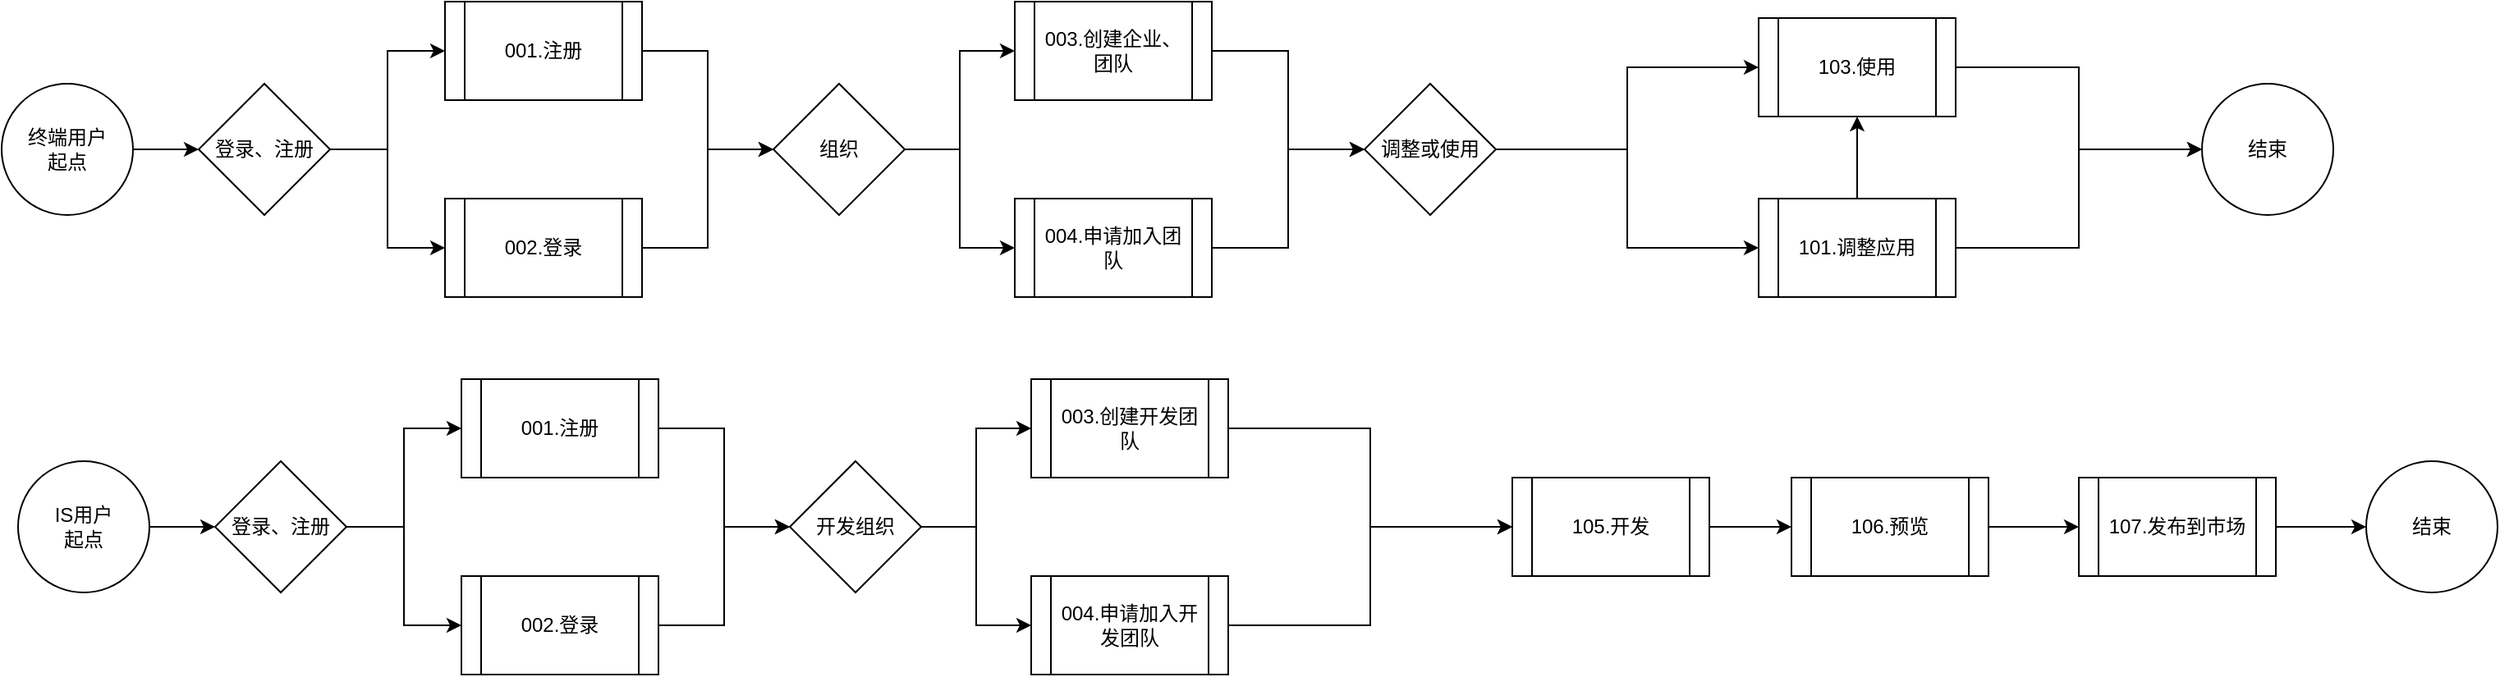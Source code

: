 <mxfile pages="1" version="11.2.5" type="github"><diagram id="8Ypa42wd9eSPudKeg5vt" name="Page-1"><mxGraphModel dx="830" dy="641" grid="1" gridSize="10" guides="1" tooltips="1" connect="1" arrows="1" fold="1" page="1" pageScale="1" pageWidth="827" pageHeight="1169" math="0" shadow="0"><root><mxCell id="0"/><mxCell id="1" parent="0"/><mxCell id="i9PgADbxXDB1dc4d_lo2-8" style="edgeStyle=orthogonalEdgeStyle;rounded=0;orthogonalLoop=1;jettySize=auto;html=1;exitX=1;exitY=0.5;exitDx=0;exitDy=0;entryX=0;entryY=0.5;entryDx=0;entryDy=0;" parent="1" source="i9PgADbxXDB1dc4d_lo2-2" target="i9PgADbxXDB1dc4d_lo2-3" edge="1"><mxGeometry relative="1" as="geometry"/></mxCell><mxCell id="i9PgADbxXDB1dc4d_lo2-2" value="终端用户&lt;br&gt;起点" style="ellipse;whiteSpace=wrap;html=1;aspect=fixed;" parent="1" vertex="1"><mxGeometry x="90" y="60" width="80" height="80" as="geometry"/></mxCell><mxCell id="i9PgADbxXDB1dc4d_lo2-9" style="edgeStyle=orthogonalEdgeStyle;rounded=0;orthogonalLoop=1;jettySize=auto;html=1;exitX=1;exitY=0.5;exitDx=0;exitDy=0;entryX=0;entryY=0.5;entryDx=0;entryDy=0;" parent="1" source="i9PgADbxXDB1dc4d_lo2-3" target="i9PgADbxXDB1dc4d_lo2-4" edge="1"><mxGeometry relative="1" as="geometry"/></mxCell><mxCell id="i9PgADbxXDB1dc4d_lo2-10" style="edgeStyle=orthogonalEdgeStyle;rounded=0;orthogonalLoop=1;jettySize=auto;html=1;exitX=1;exitY=0.5;exitDx=0;exitDy=0;entryX=0;entryY=0.5;entryDx=0;entryDy=0;" parent="1" source="i9PgADbxXDB1dc4d_lo2-3" target="i9PgADbxXDB1dc4d_lo2-5" edge="1"><mxGeometry relative="1" as="geometry"/></mxCell><mxCell id="i9PgADbxXDB1dc4d_lo2-3" value="登录、注册" style="rhombus;whiteSpace=wrap;html=1;" parent="1" vertex="1"><mxGeometry x="210" y="60" width="80" height="80" as="geometry"/></mxCell><mxCell id="i9PgADbxXDB1dc4d_lo2-11" style="edgeStyle=orthogonalEdgeStyle;rounded=0;orthogonalLoop=1;jettySize=auto;html=1;exitX=1;exitY=0.5;exitDx=0;exitDy=0;entryX=0;entryY=0.5;entryDx=0;entryDy=0;" parent="1" source="i9PgADbxXDB1dc4d_lo2-4" target="i9PgADbxXDB1dc4d_lo2-6" edge="1"><mxGeometry relative="1" as="geometry"/></mxCell><mxCell id="i9PgADbxXDB1dc4d_lo2-4" value="001.注册" style="shape=process;whiteSpace=wrap;html=1;backgroundOutline=1;" parent="1" vertex="1"><mxGeometry x="360" y="10" width="120" height="60" as="geometry"/></mxCell><mxCell id="i9PgADbxXDB1dc4d_lo2-12" style="edgeStyle=orthogonalEdgeStyle;rounded=0;orthogonalLoop=1;jettySize=auto;html=1;exitX=1;exitY=0.5;exitDx=0;exitDy=0;entryX=0;entryY=0.5;entryDx=0;entryDy=0;" parent="1" source="i9PgADbxXDB1dc4d_lo2-5" target="i9PgADbxXDB1dc4d_lo2-6" edge="1"><mxGeometry relative="1" as="geometry"/></mxCell><mxCell id="i9PgADbxXDB1dc4d_lo2-5" value="002.登录" style="shape=process;whiteSpace=wrap;html=1;backgroundOutline=1;" parent="1" vertex="1"><mxGeometry x="360" y="130" width="120" height="60" as="geometry"/></mxCell><mxCell id="W_Wnz2TwPvjFHkkF3MYJ-1" style="edgeStyle=orthogonalEdgeStyle;rounded=0;orthogonalLoop=1;jettySize=auto;html=1;exitX=1;exitY=0.5;exitDx=0;exitDy=0;entryX=0;entryY=0.5;entryDx=0;entryDy=0;" parent="1" source="i9PgADbxXDB1dc4d_lo2-6" target="i9PgADbxXDB1dc4d_lo2-13" edge="1"><mxGeometry relative="1" as="geometry"/></mxCell><mxCell id="W_Wnz2TwPvjFHkkF3MYJ-2" style="edgeStyle=orthogonalEdgeStyle;rounded=0;orthogonalLoop=1;jettySize=auto;html=1;exitX=1;exitY=0.5;exitDx=0;exitDy=0;entryX=0;entryY=0.5;entryDx=0;entryDy=0;" parent="1" source="i9PgADbxXDB1dc4d_lo2-6" target="i9PgADbxXDB1dc4d_lo2-14" edge="1"><mxGeometry relative="1" as="geometry"/></mxCell><mxCell id="i9PgADbxXDB1dc4d_lo2-6" value="组织" style="rhombus;whiteSpace=wrap;html=1;" parent="1" vertex="1"><mxGeometry x="560" y="60" width="80" height="80" as="geometry"/></mxCell><mxCell id="W_Wnz2TwPvjFHkkF3MYJ-4" style="edgeStyle=orthogonalEdgeStyle;rounded=0;orthogonalLoop=1;jettySize=auto;html=1;exitX=1;exitY=0.5;exitDx=0;exitDy=0;entryX=0;entryY=0.5;entryDx=0;entryDy=0;" parent="1" source="i9PgADbxXDB1dc4d_lo2-13" target="W_Wnz2TwPvjFHkkF3MYJ-3" edge="1"><mxGeometry relative="1" as="geometry"/></mxCell><mxCell id="i9PgADbxXDB1dc4d_lo2-13" value="003.创建企业、团队" style="shape=process;whiteSpace=wrap;html=1;backgroundOutline=1;" parent="1" vertex="1"><mxGeometry x="707" y="10" width="120" height="60" as="geometry"/></mxCell><mxCell id="W_Wnz2TwPvjFHkkF3MYJ-5" style="edgeStyle=orthogonalEdgeStyle;rounded=0;orthogonalLoop=1;jettySize=auto;html=1;exitX=1;exitY=0.5;exitDx=0;exitDy=0;entryX=0;entryY=0.5;entryDx=0;entryDy=0;" parent="1" source="i9PgADbxXDB1dc4d_lo2-14" target="W_Wnz2TwPvjFHkkF3MYJ-3" edge="1"><mxGeometry relative="1" as="geometry"/></mxCell><mxCell id="i9PgADbxXDB1dc4d_lo2-14" value="004.申请加入团队" style="shape=process;whiteSpace=wrap;html=1;backgroundOutline=1;" parent="1" vertex="1"><mxGeometry x="707" y="130" width="120" height="60" as="geometry"/></mxCell><mxCell id="W_Wnz2TwPvjFHkkF3MYJ-10" style="edgeStyle=orthogonalEdgeStyle;rounded=0;orthogonalLoop=1;jettySize=auto;html=1;exitX=1;exitY=0.5;exitDx=0;exitDy=0;entryX=0;entryY=0.5;entryDx=0;entryDy=0;" parent="1" source="W_Wnz2TwPvjFHkkF3MYJ-3" target="W_Wnz2TwPvjFHkkF3MYJ-6" edge="1"><mxGeometry relative="1" as="geometry"/></mxCell><mxCell id="ASR6W-OFc3vXIleqyb9X-30" style="edgeStyle=orthogonalEdgeStyle;rounded=0;orthogonalLoop=1;jettySize=auto;html=1;exitX=1;exitY=0.5;exitDx=0;exitDy=0;entryX=0;entryY=0.5;entryDx=0;entryDy=0;" edge="1" parent="1" source="W_Wnz2TwPvjFHkkF3MYJ-3" target="W_Wnz2TwPvjFHkkF3MYJ-8"><mxGeometry relative="1" as="geometry"/></mxCell><mxCell id="W_Wnz2TwPvjFHkkF3MYJ-3" value="调整或使用" style="rhombus;whiteSpace=wrap;html=1;" parent="1" vertex="1"><mxGeometry x="920" y="60" width="80" height="80" as="geometry"/></mxCell><mxCell id="ASR6W-OFc3vXIleqyb9X-32" style="edgeStyle=orthogonalEdgeStyle;rounded=0;orthogonalLoop=1;jettySize=auto;html=1;exitX=1;exitY=0.5;exitDx=0;exitDy=0;entryX=0;entryY=0.5;entryDx=0;entryDy=0;" edge="1" parent="1" source="W_Wnz2TwPvjFHkkF3MYJ-6" target="W_Wnz2TwPvjFHkkF3MYJ-16"><mxGeometry relative="1" as="geometry"/></mxCell><mxCell id="W_Wnz2TwPvjFHkkF3MYJ-6" value="103.使用" style="shape=process;whiteSpace=wrap;html=1;backgroundOutline=1;" parent="1" vertex="1"><mxGeometry x="1160" y="20" width="120" height="60" as="geometry"/></mxCell><mxCell id="ASR6W-OFc3vXIleqyb9X-29" style="edgeStyle=orthogonalEdgeStyle;rounded=0;orthogonalLoop=1;jettySize=auto;html=1;exitX=1;exitY=0.5;exitDx=0;exitDy=0;" edge="1" parent="1" source="W_Wnz2TwPvjFHkkF3MYJ-8" target="W_Wnz2TwPvjFHkkF3MYJ-16"><mxGeometry relative="1" as="geometry"/></mxCell><mxCell id="ASR6W-OFc3vXIleqyb9X-31" style="edgeStyle=orthogonalEdgeStyle;rounded=0;orthogonalLoop=1;jettySize=auto;html=1;exitX=0.5;exitY=0;exitDx=0;exitDy=0;entryX=0.5;entryY=1;entryDx=0;entryDy=0;" edge="1" parent="1" source="W_Wnz2TwPvjFHkkF3MYJ-8" target="W_Wnz2TwPvjFHkkF3MYJ-6"><mxGeometry relative="1" as="geometry"/></mxCell><mxCell id="W_Wnz2TwPvjFHkkF3MYJ-8" value="101.调整应用" style="shape=process;whiteSpace=wrap;html=1;backgroundOutline=1;" parent="1" vertex="1"><mxGeometry x="1160" y="130" width="120" height="60" as="geometry"/></mxCell><mxCell id="W_Wnz2TwPvjFHkkF3MYJ-16" value="结束" style="ellipse;whiteSpace=wrap;html=1;aspect=fixed;" parent="1" vertex="1"><mxGeometry x="1430" y="60" width="80" height="80" as="geometry"/></mxCell><mxCell id="ASR6W-OFc3vXIleqyb9X-1" style="edgeStyle=orthogonalEdgeStyle;rounded=0;orthogonalLoop=1;jettySize=auto;html=1;exitX=1;exitY=0.5;exitDx=0;exitDy=0;entryX=0;entryY=0.5;entryDx=0;entryDy=0;" edge="1" parent="1" source="ASR6W-OFc3vXIleqyb9X-2" target="ASR6W-OFc3vXIleqyb9X-5"><mxGeometry relative="1" as="geometry"/></mxCell><mxCell id="ASR6W-OFc3vXIleqyb9X-2" value="IS用户&lt;br&gt;起点" style="ellipse;whiteSpace=wrap;html=1;aspect=fixed;" vertex="1" parent="1"><mxGeometry x="100" y="290" width="80" height="80" as="geometry"/></mxCell><mxCell id="ASR6W-OFc3vXIleqyb9X-3" style="edgeStyle=orthogonalEdgeStyle;rounded=0;orthogonalLoop=1;jettySize=auto;html=1;exitX=1;exitY=0.5;exitDx=0;exitDy=0;entryX=0;entryY=0.5;entryDx=0;entryDy=0;" edge="1" parent="1" source="ASR6W-OFc3vXIleqyb9X-5" target="ASR6W-OFc3vXIleqyb9X-7"><mxGeometry relative="1" as="geometry"/></mxCell><mxCell id="ASR6W-OFc3vXIleqyb9X-4" style="edgeStyle=orthogonalEdgeStyle;rounded=0;orthogonalLoop=1;jettySize=auto;html=1;exitX=1;exitY=0.5;exitDx=0;exitDy=0;entryX=0;entryY=0.5;entryDx=0;entryDy=0;" edge="1" parent="1" source="ASR6W-OFc3vXIleqyb9X-5" target="ASR6W-OFc3vXIleqyb9X-9"><mxGeometry relative="1" as="geometry"/></mxCell><mxCell id="ASR6W-OFc3vXIleqyb9X-5" value="登录、注册" style="rhombus;whiteSpace=wrap;html=1;" vertex="1" parent="1"><mxGeometry x="220" y="290" width="80" height="80" as="geometry"/></mxCell><mxCell id="ASR6W-OFc3vXIleqyb9X-6" style="edgeStyle=orthogonalEdgeStyle;rounded=0;orthogonalLoop=1;jettySize=auto;html=1;exitX=1;exitY=0.5;exitDx=0;exitDy=0;entryX=0;entryY=0.5;entryDx=0;entryDy=0;" edge="1" parent="1" source="ASR6W-OFc3vXIleqyb9X-7" target="ASR6W-OFc3vXIleqyb9X-12"><mxGeometry relative="1" as="geometry"/></mxCell><mxCell id="ASR6W-OFc3vXIleqyb9X-7" value="001.注册" style="shape=process;whiteSpace=wrap;html=1;backgroundOutline=1;" vertex="1" parent="1"><mxGeometry x="370" y="240" width="120" height="60" as="geometry"/></mxCell><mxCell id="ASR6W-OFc3vXIleqyb9X-8" style="edgeStyle=orthogonalEdgeStyle;rounded=0;orthogonalLoop=1;jettySize=auto;html=1;exitX=1;exitY=0.5;exitDx=0;exitDy=0;entryX=0;entryY=0.5;entryDx=0;entryDy=0;" edge="1" parent="1" source="ASR6W-OFc3vXIleqyb9X-9" target="ASR6W-OFc3vXIleqyb9X-12"><mxGeometry relative="1" as="geometry"/></mxCell><mxCell id="ASR6W-OFc3vXIleqyb9X-9" value="002.登录" style="shape=process;whiteSpace=wrap;html=1;backgroundOutline=1;" vertex="1" parent="1"><mxGeometry x="370" y="360" width="120" height="60" as="geometry"/></mxCell><mxCell id="ASR6W-OFc3vXIleqyb9X-10" style="edgeStyle=orthogonalEdgeStyle;rounded=0;orthogonalLoop=1;jettySize=auto;html=1;exitX=1;exitY=0.5;exitDx=0;exitDy=0;entryX=0;entryY=0.5;entryDx=0;entryDy=0;" edge="1" parent="1" source="ASR6W-OFc3vXIleqyb9X-12" target="ASR6W-OFc3vXIleqyb9X-14"><mxGeometry relative="1" as="geometry"/></mxCell><mxCell id="ASR6W-OFc3vXIleqyb9X-11" style="edgeStyle=orthogonalEdgeStyle;rounded=0;orthogonalLoop=1;jettySize=auto;html=1;exitX=1;exitY=0.5;exitDx=0;exitDy=0;entryX=0;entryY=0.5;entryDx=0;entryDy=0;" edge="1" parent="1" source="ASR6W-OFc3vXIleqyb9X-12" target="ASR6W-OFc3vXIleqyb9X-16"><mxGeometry relative="1" as="geometry"/></mxCell><mxCell id="ASR6W-OFc3vXIleqyb9X-12" value="开发组织" style="rhombus;whiteSpace=wrap;html=1;" vertex="1" parent="1"><mxGeometry x="570" y="290" width="80" height="80" as="geometry"/></mxCell><mxCell id="ASR6W-OFc3vXIleqyb9X-13" style="edgeStyle=orthogonalEdgeStyle;rounded=0;orthogonalLoop=1;jettySize=auto;html=1;exitX=1;exitY=0.5;exitDx=0;exitDy=0;entryX=0;entryY=0.5;entryDx=0;entryDy=0;" edge="1" parent="1" source="ASR6W-OFc3vXIleqyb9X-14" target="ASR6W-OFc3vXIleqyb9X-23"><mxGeometry relative="1" as="geometry"><mxPoint x="930" y="330" as="targetPoint"/></mxGeometry></mxCell><mxCell id="ASR6W-OFc3vXIleqyb9X-14" value="003.创建开发团队" style="shape=process;whiteSpace=wrap;html=1;backgroundOutline=1;" vertex="1" parent="1"><mxGeometry x="717" y="240" width="120" height="60" as="geometry"/></mxCell><mxCell id="ASR6W-OFc3vXIleqyb9X-15" style="edgeStyle=orthogonalEdgeStyle;rounded=0;orthogonalLoop=1;jettySize=auto;html=1;exitX=1;exitY=0.5;exitDx=0;exitDy=0;entryX=0;entryY=0.5;entryDx=0;entryDy=0;" edge="1" parent="1" source="ASR6W-OFc3vXIleqyb9X-16" target="ASR6W-OFc3vXIleqyb9X-23"><mxGeometry relative="1" as="geometry"><mxPoint x="930" y="330" as="targetPoint"/></mxGeometry></mxCell><mxCell id="ASR6W-OFc3vXIleqyb9X-16" value="004.申请加入开发团队" style="shape=process;whiteSpace=wrap;html=1;backgroundOutline=1;" vertex="1" parent="1"><mxGeometry x="717" y="360" width="120" height="60" as="geometry"/></mxCell><mxCell id="ASR6W-OFc3vXIleqyb9X-22" style="edgeStyle=orthogonalEdgeStyle;rounded=0;orthogonalLoop=1;jettySize=auto;html=1;exitX=1;exitY=0.5;exitDx=0;exitDy=0;entryX=0;entryY=0.5;entryDx=0;entryDy=0;" edge="1" parent="1" source="ASR6W-OFc3vXIleqyb9X-23" target="ASR6W-OFc3vXIleqyb9X-25"><mxGeometry relative="1" as="geometry"/></mxCell><mxCell id="ASR6W-OFc3vXIleqyb9X-23" value="105.开发" style="shape=process;whiteSpace=wrap;html=1;backgroundOutline=1;" vertex="1" parent="1"><mxGeometry x="1010" y="300" width="120" height="60" as="geometry"/></mxCell><mxCell id="ASR6W-OFc3vXIleqyb9X-24" style="edgeStyle=orthogonalEdgeStyle;rounded=0;orthogonalLoop=1;jettySize=auto;html=1;exitX=1;exitY=0.5;exitDx=0;exitDy=0;entryX=0;entryY=0.5;entryDx=0;entryDy=0;" edge="1" parent="1" source="ASR6W-OFc3vXIleqyb9X-27" target="ASR6W-OFc3vXIleqyb9X-26"><mxGeometry relative="1" as="geometry"/></mxCell><mxCell id="ASR6W-OFc3vXIleqyb9X-25" value="106.预览" style="shape=process;whiteSpace=wrap;html=1;backgroundOutline=1;" vertex="1" parent="1"><mxGeometry x="1180" y="300" width="120" height="60" as="geometry"/></mxCell><mxCell id="ASR6W-OFc3vXIleqyb9X-26" value="结束" style="ellipse;whiteSpace=wrap;html=1;aspect=fixed;" vertex="1" parent="1"><mxGeometry x="1530" y="290" width="80" height="80" as="geometry"/></mxCell><mxCell id="ASR6W-OFc3vXIleqyb9X-27" value="107.发布到市场" style="shape=process;whiteSpace=wrap;html=1;backgroundOutline=1;" vertex="1" parent="1"><mxGeometry x="1355" y="300" width="120" height="60" as="geometry"/></mxCell><mxCell id="ASR6W-OFc3vXIleqyb9X-28" style="edgeStyle=orthogonalEdgeStyle;rounded=0;orthogonalLoop=1;jettySize=auto;html=1;exitX=1;exitY=0.5;exitDx=0;exitDy=0;entryX=0;entryY=0.5;entryDx=0;entryDy=0;" edge="1" parent="1" source="ASR6W-OFc3vXIleqyb9X-25" target="ASR6W-OFc3vXIleqyb9X-27"><mxGeometry relative="1" as="geometry"><mxPoint x="1340" y="330" as="sourcePoint"/><mxPoint x="1530" y="330" as="targetPoint"/></mxGeometry></mxCell></root></mxGraphModel></diagram></mxfile>